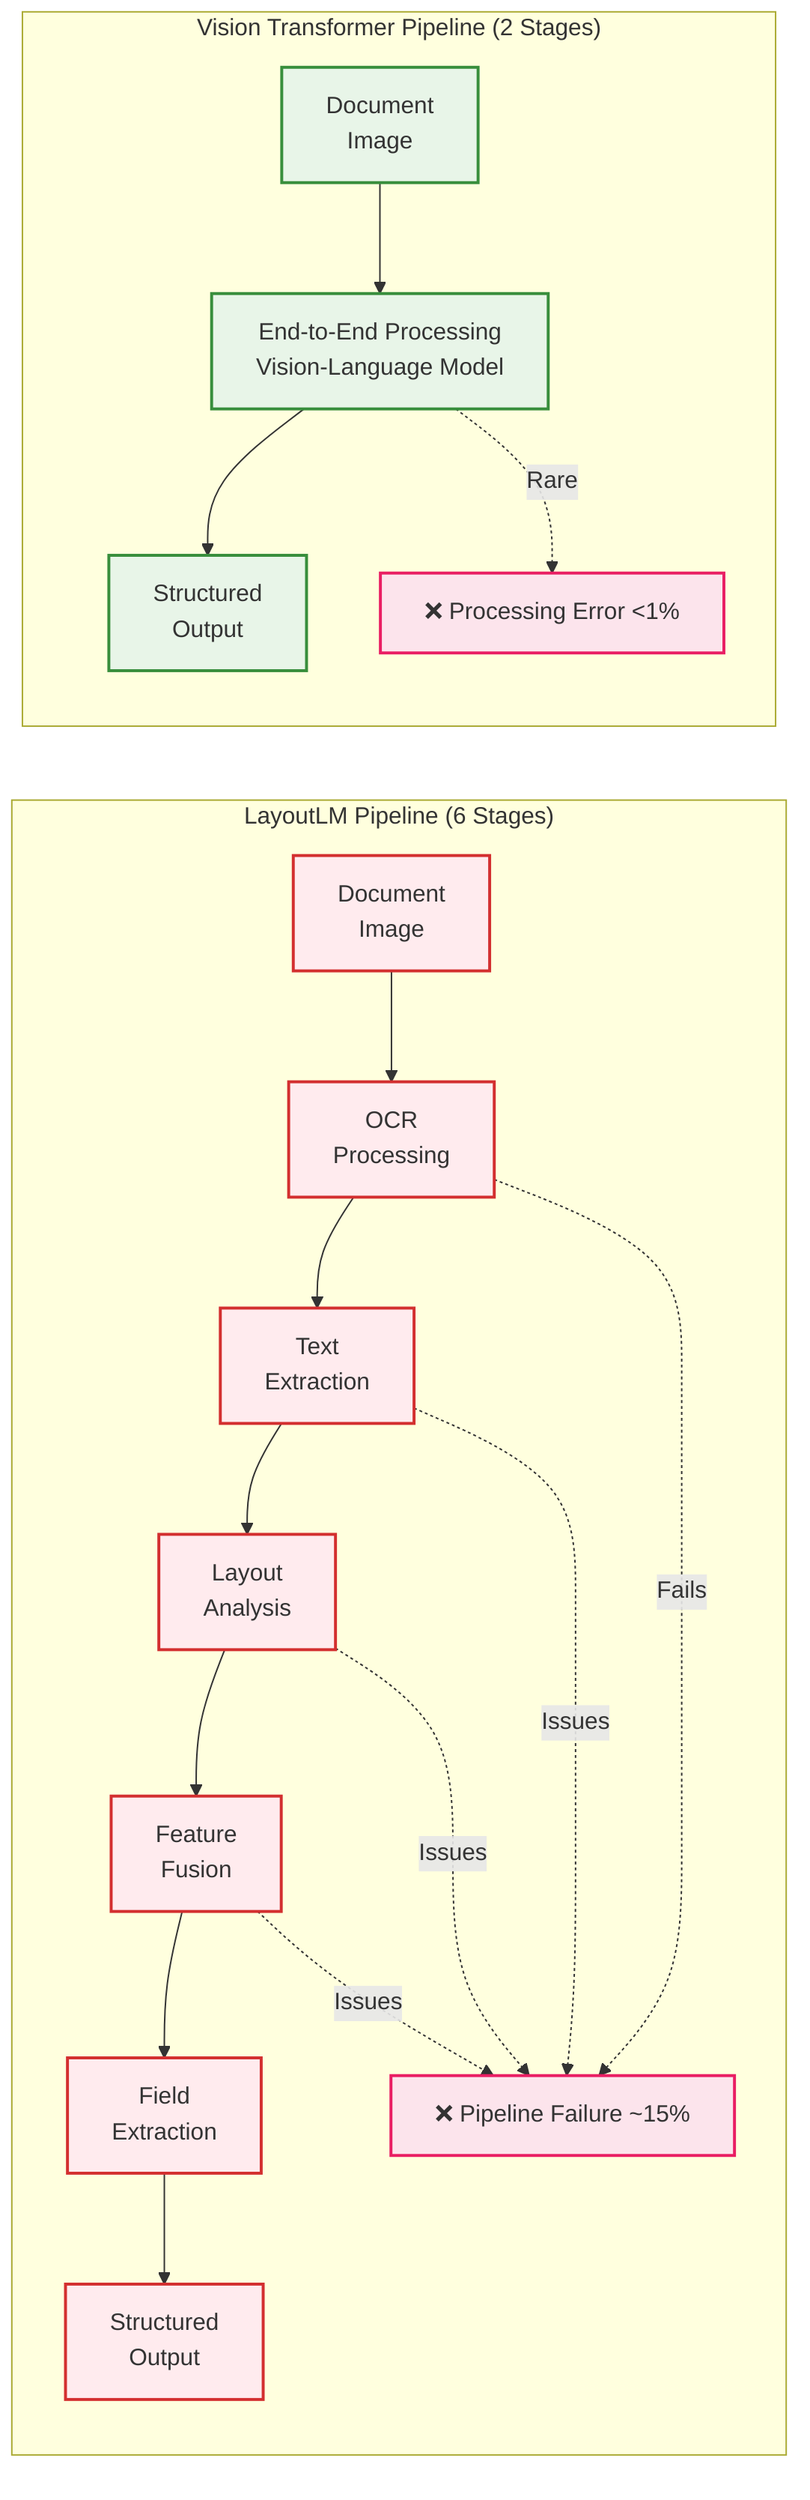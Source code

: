 graph LR
    subgraph "LayoutLM Pipeline (6 Stages)"
        A1[Document<br/>Image] --> B1[OCR<br/>Processing] --> C1[Text<br/>Extraction] --> D1[Layout<br/>Analysis] --> E1[Feature<br/>Fusion] --> F1[Field<br/>Extraction] --> G1[Structured<br/>Output]
        
        B1 -.->|Fails| X1[❌ Pipeline Failure ~15%]
        C1 -.->|Issues| X1
        D1 -.->|Issues| X1
        E1 -.->|Issues| X1
    end
    
    subgraph "Vision Transformer Pipeline (2 Stages)"
        A2[Document<br/>Image] --> B2[End-to-End Processing<br/>Vision-Language Model] --> C2[Structured<br/>Output]
        
        B2 -.->|Rare| X2[❌ Processing Error <1%]
    end
    
    %% Styling
    classDef layoutlm fill:#ffebee,stroke:#d32f2f,stroke-width:2px
    classDef vit fill:#e8f5e8,stroke:#388e3c,stroke-width:2px
    classDef failure fill:#fce4ec,stroke:#e91e63,stroke-width:2px
    
    class A1,B1,C1,D1,E1,F1,G1 layoutlm
    class A2,B2,C2 vit
    class X1,X2 failure